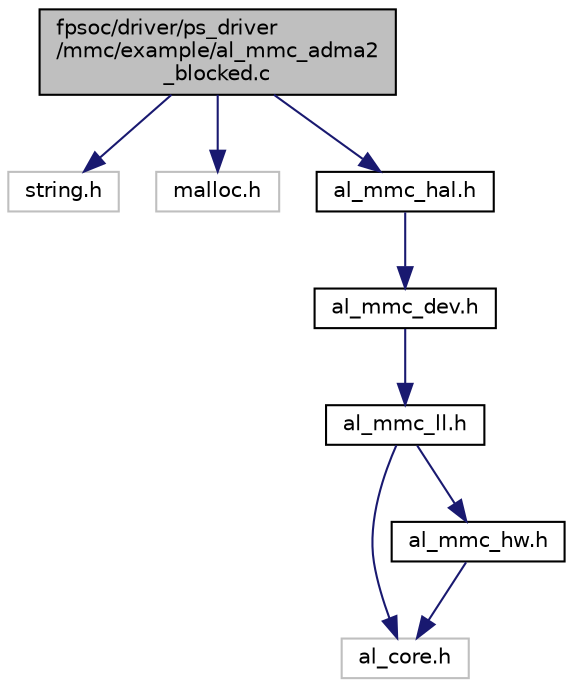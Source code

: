 digraph "fpsoc/driver/ps_driver/mmc/example/al_mmc_adma2_blocked.c"
{
  edge [fontname="Helvetica",fontsize="10",labelfontname="Helvetica",labelfontsize="10"];
  node [fontname="Helvetica",fontsize="10",shape=record];
  Node0 [label="fpsoc/driver/ps_driver\l/mmc/example/al_mmc_adma2\l_blocked.c",height=0.2,width=0.4,color="black", fillcolor="grey75", style="filled", fontcolor="black"];
  Node0 -> Node1 [color="midnightblue",fontsize="10",style="solid",fontname="Helvetica"];
  Node1 [label="string.h",height=0.2,width=0.4,color="grey75", fillcolor="white", style="filled"];
  Node0 -> Node2 [color="midnightblue",fontsize="10",style="solid",fontname="Helvetica"];
  Node2 [label="malloc.h",height=0.2,width=0.4,color="grey75", fillcolor="white", style="filled"];
  Node0 -> Node3 [color="midnightblue",fontsize="10",style="solid",fontname="Helvetica"];
  Node3 [label="al_mmc_hal.h",height=0.2,width=0.4,color="black", fillcolor="white", style="filled",URL="$al__mmc__hal_8h.html"];
  Node3 -> Node4 [color="midnightblue",fontsize="10",style="solid",fontname="Helvetica"];
  Node4 [label="al_mmc_dev.h",height=0.2,width=0.4,color="black", fillcolor="white", style="filled",URL="$al__mmc__dev_8h.html",tooltip="mmc device driver "];
  Node4 -> Node5 [color="midnightblue",fontsize="10",style="solid",fontname="Helvetica"];
  Node5 [label="al_mmc_ll.h",height=0.2,width=0.4,color="black", fillcolor="white", style="filled",URL="$al__mmc__ll_8h.html"];
  Node5 -> Node6 [color="midnightblue",fontsize="10",style="solid",fontname="Helvetica"];
  Node6 [label="al_core.h",height=0.2,width=0.4,color="grey75", fillcolor="white", style="filled"];
  Node5 -> Node7 [color="midnightblue",fontsize="10",style="solid",fontname="Helvetica"];
  Node7 [label="al_mmc_hw.h",height=0.2,width=0.4,color="black", fillcolor="white", style="filled",URL="$al__mmc__hw_8h.html"];
  Node7 -> Node6 [color="midnightblue",fontsize="10",style="solid",fontname="Helvetica"];
}
